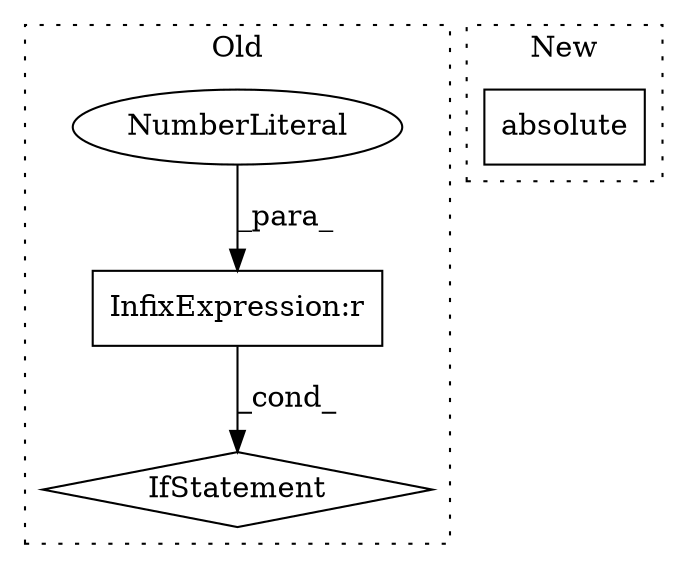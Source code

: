 digraph G {
subgraph cluster0 {
1 [label="IfStatement" a="25" s="7579,7695" l="4,2" shape="diamond"];
3 [label="InfixExpression:r" a="27" s="7670" l="4" shape="box"];
4 [label="NumberLiteral" a="34" s="7674" l="7" shape="ellipse"];
label = "Old";
style="dotted";
}
subgraph cluster1 {
2 [label="absolute" a="32" s="7838,7849" l="9,1" shape="box"];
label = "New";
style="dotted";
}
3 -> 1 [label="_cond_"];
4 -> 3 [label="_para_"];
}
